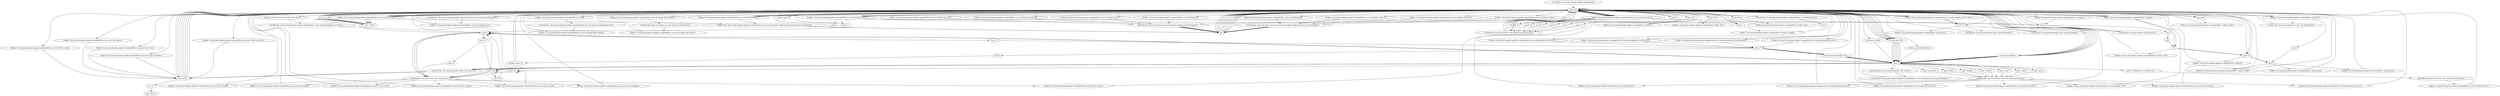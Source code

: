 digraph "" {
    "r0 := @this: br.org.obm.logotipo.applets.LogotipoEditor"
    "load.r r0"
    "r0 := @this: br.org.obm.logotipo.applets.LogotipoEditor"->"load.r r0";
    "load.r r0"->"load.r r0";
    "load.r r0"->"load.r r0";
    "fieldget <br.org.obm.logotipo.applets.LogotipoEditor: int hlogo>"
    "load.r r0"->"fieldget <br.org.obm.logotipo.applets.LogotipoEditor: int hlogo>";
    "fieldget <br.org.obm.logotipo.applets.LogotipoEditor: int hlogo>"->"load.r r0";
    "fieldget <br.org.obm.logotipo.applets.LogotipoEditor: int vlogo>"
    "load.r r0"->"fieldget <br.org.obm.logotipo.applets.LogotipoEditor: int vlogo>";
    "virtualinvoke <br.org.obm.logotipo.applets.LogotipoEditor: java.awt.Image createImage(int,int)>"
    "fieldget <br.org.obm.logotipo.applets.LogotipoEditor: int vlogo>"->"virtualinvoke <br.org.obm.logotipo.applets.LogotipoEditor: java.awt.Image createImage(int,int)>";
    "fieldput <br.org.obm.logotipo.applets.LogotipoEditor: java.awt.Image offscreenImg>"
    "virtualinvoke <br.org.obm.logotipo.applets.LogotipoEditor: java.awt.Image createImage(int,int)>"->"fieldput <br.org.obm.logotipo.applets.LogotipoEditor: java.awt.Image offscreenImg>";
    "fieldput <br.org.obm.logotipo.applets.LogotipoEditor: java.awt.Image offscreenImg>"->"load.r r0";
    "load.r r0"->"load.r r0";
    "fieldget <br.org.obm.logotipo.applets.LogotipoEditor: java.awt.Image offscreenImg>"
    "load.r r0"->"fieldget <br.org.obm.logotipo.applets.LogotipoEditor: java.awt.Image offscreenImg>";
    "virtualinvoke <java.awt.Image: java.awt.Graphics getGraphics()>"
    "fieldget <br.org.obm.logotipo.applets.LogotipoEditor: java.awt.Image offscreenImg>"->"virtualinvoke <java.awt.Image: java.awt.Graphics getGraphics()>";
    "fieldput <br.org.obm.logotipo.applets.LogotipoEditor: java.awt.Graphics offscreenG>"
    "virtualinvoke <java.awt.Image: java.awt.Graphics getGraphics()>"->"fieldput <br.org.obm.logotipo.applets.LogotipoEditor: java.awt.Graphics offscreenG>";
    "fieldput <br.org.obm.logotipo.applets.LogotipoEditor: java.awt.Graphics offscreenG>"->"load.r r0";
    "load.r r0"->"load.r r0";
    "virtualinvoke <br.org.obm.logotipo.applets.LogotipoEditor: java.awt.Graphics getGraphics()>"
    "load.r r0"->"virtualinvoke <br.org.obm.logotipo.applets.LogotipoEditor: java.awt.Graphics getGraphics()>";
    "fieldput <br.org.obm.logotipo.applets.LogotipoEditor: java.awt.Graphics myG>"
    "virtualinvoke <br.org.obm.logotipo.applets.LogotipoEditor: java.awt.Graphics getGraphics()>"->"fieldput <br.org.obm.logotipo.applets.LogotipoEditor: java.awt.Graphics myG>";
    "fieldput <br.org.obm.logotipo.applets.LogotipoEditor: java.awt.Graphics myG>"->"load.r r0";
    "staticget <java.awt.Color: java.awt.Color white>"
    "load.r r0"->"staticget <java.awt.Color: java.awt.Color white>";
    "virtualinvoke <br.org.obm.logotipo.applets.LogotipoEditor: void setBackground(java.awt.Color)>"
    "staticget <java.awt.Color: java.awt.Color white>"->"virtualinvoke <br.org.obm.logotipo.applets.LogotipoEditor: void setBackground(java.awt.Color)>";
    "push 0"
    "virtualinvoke <br.org.obm.logotipo.applets.LogotipoEditor: void setBackground(java.awt.Color)>"->"push 0";
    "store.i i7"
    "push 0"->"store.i i7";
    "load.i i7"
    "store.i i7"->"load.i i7";
    "push 8"
    "load.i i7"->"push 8";
    "ifcmpge.i load.r r0"
    "push 8"->"ifcmpge.i load.r r0";
    "ifcmpge.i load.r r0"->"load.r r0";
    "fieldget <br.org.obm.logotipo.applets.LogotipoEditor: br.org.obm.logotipo.Circle[] c>"
    "load.r r0"->"fieldget <br.org.obm.logotipo.applets.LogotipoEditor: br.org.obm.logotipo.Circle[] c>";
    "fieldget <br.org.obm.logotipo.applets.LogotipoEditor: br.org.obm.logotipo.Circle[] c>"->"load.i i7";
    "new br.org.obm.logotipo.Circle"
    "load.i i7"->"new br.org.obm.logotipo.Circle";
    "dup1.r"
    "new br.org.obm.logotipo.Circle"->"dup1.r";
    "specialinvoke <br.org.obm.logotipo.Circle: void <init>()>"
    "dup1.r"->"specialinvoke <br.org.obm.logotipo.Circle: void <init>()>";
    "arraywrite.r"
    "specialinvoke <br.org.obm.logotipo.Circle: void <init>()>"->"arraywrite.r";
    "arraywrite.r"->"load.r r0";
    "fieldget <br.org.obm.logotipo.applets.LogotipoEditor: br.org.obm.logotipo.Circle[] cinv>"
    "load.r r0"->"fieldget <br.org.obm.logotipo.applets.LogotipoEditor: br.org.obm.logotipo.Circle[] cinv>";
    "fieldget <br.org.obm.logotipo.applets.LogotipoEditor: br.org.obm.logotipo.Circle[] cinv>"->"load.i i7";
    "load.i i7"->"new br.org.obm.logotipo.Circle";
    "new br.org.obm.logotipo.Circle"->"dup1.r";
    "dup1.r"->"specialinvoke <br.org.obm.logotipo.Circle: void <init>()>";
    "specialinvoke <br.org.obm.logotipo.Circle: void <init>()>"->"arraywrite.r";
    "arraywrite.r"->"load.r r0";
    "fieldget <br.org.obm.logotipo.applets.LogotipoEditor: br.org.obm.logotipo.Circle[] chome>"
    "load.r r0"->"fieldget <br.org.obm.logotipo.applets.LogotipoEditor: br.org.obm.logotipo.Circle[] chome>";
    "fieldget <br.org.obm.logotipo.applets.LogotipoEditor: br.org.obm.logotipo.Circle[] chome>"->"load.i i7";
    "load.i i7"->"new br.org.obm.logotipo.Circle";
    "new br.org.obm.logotipo.Circle"->"dup1.r";
    "dup1.r"->"specialinvoke <br.org.obm.logotipo.Circle: void <init>()>";
    "specialinvoke <br.org.obm.logotipo.Circle: void <init>()>"->"arraywrite.r";
    "arraywrite.r"->"load.r r0";
    "fieldget <br.org.obm.logotipo.applets.LogotipoEditor: br.org.obm.logotipo.Circle[] chomeinv>"
    "load.r r0"->"fieldget <br.org.obm.logotipo.applets.LogotipoEditor: br.org.obm.logotipo.Circle[] chomeinv>";
    "fieldget <br.org.obm.logotipo.applets.LogotipoEditor: br.org.obm.logotipo.Circle[] chomeinv>"->"load.i i7";
    "load.i i7"->"new br.org.obm.logotipo.Circle";
    "new br.org.obm.logotipo.Circle"->"dup1.r";
    "dup1.r"->"specialinvoke <br.org.obm.logotipo.Circle: void <init>()>";
    "specialinvoke <br.org.obm.logotipo.Circle: void <init>()>"->"arraywrite.r";
    "inc.i i7 1"
    "arraywrite.r"->"inc.i i7 1";
    "goto load.i i7"
    "inc.i i7 1"->"goto load.i i7";
    "ifcmpge.i load.r r0"->"load.r r0";
    "new java.awt.Color"
    "load.r r0"->"new java.awt.Color";
    "new java.awt.Color"->"dup1.r";
    "push 255"
    "dup1.r"->"push 255";
    "push 255"->"push 255";
    "push 255"->"push 255";
    "specialinvoke <java.awt.Color: void <init>(int,int,int)>"
    "push 255"->"specialinvoke <java.awt.Color: void <init>(int,int,int)>";
    "fieldput <br.org.obm.logotipo.applets.LogotipoEditor: java.awt.Color cfundo>"
    "specialinvoke <java.awt.Color: void <init>(int,int,int)>"->"fieldput <br.org.obm.logotipo.applets.LogotipoEditor: java.awt.Color cfundo>";
    "fieldput <br.org.obm.logotipo.applets.LogotipoEditor: java.awt.Color cfundo>"->"load.r r0";
    "load.r r0"->"new java.awt.Color";
    "new java.awt.Color"->"dup1.r";
    "dup1.r"->"push 0";
    "push 0"->"push 0";
    "push 0"->"push 0";
    "push 0"->"specialinvoke <java.awt.Color: void <init>(int,int,int)>";
    "fieldput <br.org.obm.logotipo.applets.LogotipoEditor: java.awt.Color cpreto>"
    "specialinvoke <java.awt.Color: void <init>(int,int,int)>"->"fieldput <br.org.obm.logotipo.applets.LogotipoEditor: java.awt.Color cpreto>";
    "fieldput <br.org.obm.logotipo.applets.LogotipoEditor: java.awt.Color cpreto>"->"load.r r0";
    "load.r r0"->"new java.awt.Color";
    "new java.awt.Color"->"dup1.r";
    "dup1.r"->"push 0";
    "push 153"
    "push 0"->"push 153";
    "push 153"->"push 255";
    "push 255"->"specialinvoke <java.awt.Color: void <init>(int,int,int)>";
    "fieldput <br.org.obm.logotipo.applets.LogotipoEditor: java.awt.Color cazul>"
    "specialinvoke <java.awt.Color: void <init>(int,int,int)>"->"fieldput <br.org.obm.logotipo.applets.LogotipoEditor: java.awt.Color cazul>";
    "fieldput <br.org.obm.logotipo.applets.LogotipoEditor: java.awt.Color cazul>"->"load.r r0";
    "load.r r0"->"new java.awt.Color";
    "new java.awt.Color"->"dup1.r";
    "dup1.r"->"push 255";
    "push 204"
    "push 255"->"push 204";
    "push 204"->"push 0";
    "push 0"->"specialinvoke <java.awt.Color: void <init>(int,int,int)>";
    "fieldput <br.org.obm.logotipo.applets.LogotipoEditor: java.awt.Color camarelo>"
    "specialinvoke <java.awt.Color: void <init>(int,int,int)>"->"fieldput <br.org.obm.logotipo.applets.LogotipoEditor: java.awt.Color camarelo>";
    "fieldput <br.org.obm.logotipo.applets.LogotipoEditor: java.awt.Color camarelo>"->"load.r r0";
    "load.r r0"->"new java.awt.Color";
    "new java.awt.Color"->"dup1.r";
    "dup1.r"->"push 0";
    "push 0"->"push 153";
    "push 51"
    "push 153"->"push 51";
    "push 51"->"specialinvoke <java.awt.Color: void <init>(int,int,int)>";
    "fieldput <br.org.obm.logotipo.applets.LogotipoEditor: java.awt.Color cverde>"
    "specialinvoke <java.awt.Color: void <init>(int,int,int)>"->"fieldput <br.org.obm.logotipo.applets.LogotipoEditor: java.awt.Color cverde>";
    "fieldput <br.org.obm.logotipo.applets.LogotipoEditor: java.awt.Color cverde>"->"load.r r0";
    "load.r r0"->"new java.awt.Color";
    "new java.awt.Color"->"dup1.r";
    "dup1.r"->"push 255";
    "push 255"->"push 0";
    "push 0"->"push 0";
    "push 0"->"specialinvoke <java.awt.Color: void <init>(int,int,int)>";
    "fieldput <br.org.obm.logotipo.applets.LogotipoEditor: java.awt.Color cvermelho>"
    "specialinvoke <java.awt.Color: void <init>(int,int,int)>"->"fieldput <br.org.obm.logotipo.applets.LogotipoEditor: java.awt.Color cvermelho>";
    "fieldput <br.org.obm.logotipo.applets.LogotipoEditor: java.awt.Color cvermelho>"->"load.r r0";
    "load.r r0"->"new java.awt.Color";
    "new java.awt.Color"->"dup1.r";
    "push 201"
    "dup1.r"->"push 201";
    "push 201"->"push 201";
    "push 201"->"push 201";
    "push 201"->"specialinvoke <java.awt.Color: void <init>(int,int,int)>";
    "fieldput <br.org.obm.logotipo.applets.LogotipoEditor: java.awt.Color ccinza>"
    "specialinvoke <java.awt.Color: void <init>(int,int,int)>"->"fieldput <br.org.obm.logotipo.applets.LogotipoEditor: java.awt.Color ccinza>";
    "fieldput <br.org.obm.logotipo.applets.LogotipoEditor: java.awt.Color ccinza>"->"load.r r0";
    "fieldget <br.org.obm.logotipo.applets.LogotipoEditor: java.awt.Color[] colors>"
    "load.r r0"->"fieldget <br.org.obm.logotipo.applets.LogotipoEditor: java.awt.Color[] colors>";
    "fieldget <br.org.obm.logotipo.applets.LogotipoEditor: java.awt.Color[] colors>"->"push 0";
    "push 0"->"load.r r0";
    "fieldget <br.org.obm.logotipo.applets.LogotipoEditor: java.awt.Color cpreto>"
    "load.r r0"->"fieldget <br.org.obm.logotipo.applets.LogotipoEditor: java.awt.Color cpreto>";
    "fieldget <br.org.obm.logotipo.applets.LogotipoEditor: java.awt.Color cpreto>"->"arraywrite.r";
    "arraywrite.r"->"load.r r0";
    "load.r r0"->"fieldget <br.org.obm.logotipo.applets.LogotipoEditor: java.awt.Color[] colors>";
    "push 1"
    "fieldget <br.org.obm.logotipo.applets.LogotipoEditor: java.awt.Color[] colors>"->"push 1";
    "push 1"->"load.r r0";
    "fieldget <br.org.obm.logotipo.applets.LogotipoEditor: java.awt.Color cazul>"
    "load.r r0"->"fieldget <br.org.obm.logotipo.applets.LogotipoEditor: java.awt.Color cazul>";
    "fieldget <br.org.obm.logotipo.applets.LogotipoEditor: java.awt.Color cazul>"->"arraywrite.r";
    "arraywrite.r"->"load.r r0";
    "load.r r0"->"fieldget <br.org.obm.logotipo.applets.LogotipoEditor: java.awt.Color[] colors>";
    "push 2"
    "fieldget <br.org.obm.logotipo.applets.LogotipoEditor: java.awt.Color[] colors>"->"push 2";
    "push 2"->"load.r r0";
    "fieldget <br.org.obm.logotipo.applets.LogotipoEditor: java.awt.Color camarelo>"
    "load.r r0"->"fieldget <br.org.obm.logotipo.applets.LogotipoEditor: java.awt.Color camarelo>";
    "fieldget <br.org.obm.logotipo.applets.LogotipoEditor: java.awt.Color camarelo>"->"arraywrite.r";
    "arraywrite.r"->"load.r r0";
    "load.r r0"->"fieldget <br.org.obm.logotipo.applets.LogotipoEditor: java.awt.Color[] colors>";
    "push 3"
    "fieldget <br.org.obm.logotipo.applets.LogotipoEditor: java.awt.Color[] colors>"->"push 3";
    "push 3"->"load.r r0";
    "fieldget <br.org.obm.logotipo.applets.LogotipoEditor: java.awt.Color cverde>"
    "load.r r0"->"fieldget <br.org.obm.logotipo.applets.LogotipoEditor: java.awt.Color cverde>";
    "fieldget <br.org.obm.logotipo.applets.LogotipoEditor: java.awt.Color cverde>"->"arraywrite.r";
    "arraywrite.r"->"load.r r0";
    "load.r r0"->"fieldget <br.org.obm.logotipo.applets.LogotipoEditor: java.awt.Color[] colors>";
    "push 4"
    "fieldget <br.org.obm.logotipo.applets.LogotipoEditor: java.awt.Color[] colors>"->"push 4";
    "push 4"->"load.r r0";
    "fieldget <br.org.obm.logotipo.applets.LogotipoEditor: java.awt.Color cvermelho>"
    "load.r r0"->"fieldget <br.org.obm.logotipo.applets.LogotipoEditor: java.awt.Color cvermelho>";
    "fieldget <br.org.obm.logotipo.applets.LogotipoEditor: java.awt.Color cvermelho>"->"arraywrite.r";
    "arraywrite.r"->"load.r r0";
    "new java.awt.BorderLayout"
    "load.r r0"->"new java.awt.BorderLayout";
    "new java.awt.BorderLayout"->"dup1.r";
    "specialinvoke <java.awt.BorderLayout: void <init>()>"
    "dup1.r"->"specialinvoke <java.awt.BorderLayout: void <init>()>";
    "virtualinvoke <br.org.obm.logotipo.applets.LogotipoEditor: void setLayout(java.awt.LayoutManager)>"
    "specialinvoke <java.awt.BorderLayout: void <init>()>"->"virtualinvoke <br.org.obm.logotipo.applets.LogotipoEditor: void setLayout(java.awt.LayoutManager)>";
    "virtualinvoke <br.org.obm.logotipo.applets.LogotipoEditor: void setLayout(java.awt.LayoutManager)>"->"load.r r0";
    "push \"North\""
    "load.r r0"->"push \"North\"";
    "push \"North\""->"load.r r0";
    "fieldget <br.org.obm.logotipo.applets.LogotipoEditor: java.awt.Panel topp>"
    "load.r r0"->"fieldget <br.org.obm.logotipo.applets.LogotipoEditor: java.awt.Panel topp>";
    "virtualinvoke <br.org.obm.logotipo.applets.LogotipoEditor: java.awt.Component add(java.lang.String,java.awt.Component)>"
    "fieldget <br.org.obm.logotipo.applets.LogotipoEditor: java.awt.Panel topp>"->"virtualinvoke <br.org.obm.logotipo.applets.LogotipoEditor: java.awt.Component add(java.lang.String,java.awt.Component)>";
    "pop"
    "virtualinvoke <br.org.obm.logotipo.applets.LogotipoEditor: java.awt.Component add(java.lang.String,java.awt.Component)>"->"pop";
    "pop"->"load.r r0";
    "new java.awt.Button"
    "load.r r0"->"new java.awt.Button";
    "new java.awt.Button"->"dup1.r";
    "push \"parar\""
    "dup1.r"->"push \"parar\"";
    "specialinvoke <java.awt.Button: void <init>(java.lang.String)>"
    "push \"parar\""->"specialinvoke <java.awt.Button: void <init>(java.lang.String)>";
    "fieldput <br.org.obm.logotipo.applets.LogotipoEditor: java.awt.Button b>"
    "specialinvoke <java.awt.Button: void <init>(java.lang.String)>"->"fieldput <br.org.obm.logotipo.applets.LogotipoEditor: java.awt.Button b>";
    "fieldput <br.org.obm.logotipo.applets.LogotipoEditor: java.awt.Button b>"->"load.r r0";
    "load.r r0"->"new java.awt.Button";
    "new java.awt.Button"->"dup1.r";
    "push \"maior\""
    "dup1.r"->"push \"maior\"";
    "push \"maior\""->"specialinvoke <java.awt.Button: void <init>(java.lang.String)>";
    "fieldput <br.org.obm.logotipo.applets.LogotipoEditor: java.awt.Button lzoom_in>"
    "specialinvoke <java.awt.Button: void <init>(java.lang.String)>"->"fieldput <br.org.obm.logotipo.applets.LogotipoEditor: java.awt.Button lzoom_in>";
    "fieldput <br.org.obm.logotipo.applets.LogotipoEditor: java.awt.Button lzoom_in>"->"load.r r0";
    "load.r r0"->"new java.awt.Button";
    "new java.awt.Button"->"dup1.r";
    "push \"menor\""
    "dup1.r"->"push \"menor\"";
    "push \"menor\""->"specialinvoke <java.awt.Button: void <init>(java.lang.String)>";
    "fieldput <br.org.obm.logotipo.applets.LogotipoEditor: java.awt.Button lzoom_out>"
    "specialinvoke <java.awt.Button: void <init>(java.lang.String)>"->"fieldput <br.org.obm.logotipo.applets.LogotipoEditor: java.awt.Button lzoom_out>";
    "fieldput <br.org.obm.logotipo.applets.LogotipoEditor: java.awt.Button lzoom_out>"->"load.r r0";
    "fieldget <br.org.obm.logotipo.applets.LogotipoEditor: java.awt.Panel lcontrolp>"
    "load.r r0"->"fieldget <br.org.obm.logotipo.applets.LogotipoEditor: java.awt.Panel lcontrolp>";
    "fieldget <br.org.obm.logotipo.applets.LogotipoEditor: java.awt.Panel lcontrolp>"->"load.r r0";
    "fieldget <br.org.obm.logotipo.applets.LogotipoEditor: java.awt.Button b>"
    "load.r r0"->"fieldget <br.org.obm.logotipo.applets.LogotipoEditor: java.awt.Button b>";
    "virtualinvoke <java.awt.Panel: java.awt.Component add(java.awt.Component)>"
    "fieldget <br.org.obm.logotipo.applets.LogotipoEditor: java.awt.Button b>"->"virtualinvoke <java.awt.Panel: java.awt.Component add(java.awt.Component)>";
    "virtualinvoke <java.awt.Panel: java.awt.Component add(java.awt.Component)>"->"pop";
    "pop"->"load.r r0";
    "load.r r0"->"fieldget <br.org.obm.logotipo.applets.LogotipoEditor: java.awt.Panel lcontrolp>";
    "fieldget <br.org.obm.logotipo.applets.LogotipoEditor: java.awt.Panel lcontrolp>"->"load.r r0";
    "fieldget <br.org.obm.logotipo.applets.LogotipoEditor: java.awt.Button lzoom_in>"
    "load.r r0"->"fieldget <br.org.obm.logotipo.applets.LogotipoEditor: java.awt.Button lzoom_in>";
    "fieldget <br.org.obm.logotipo.applets.LogotipoEditor: java.awt.Button lzoom_in>"->"virtualinvoke <java.awt.Panel: java.awt.Component add(java.awt.Component)>";
    "virtualinvoke <java.awt.Panel: java.awt.Component add(java.awt.Component)>"->"pop";
    "pop"->"load.r r0";
    "load.r r0"->"fieldget <br.org.obm.logotipo.applets.LogotipoEditor: java.awt.Panel lcontrolp>";
    "fieldget <br.org.obm.logotipo.applets.LogotipoEditor: java.awt.Panel lcontrolp>"->"load.r r0";
    "fieldget <br.org.obm.logotipo.applets.LogotipoEditor: java.awt.Button lzoom_out>"
    "load.r r0"->"fieldget <br.org.obm.logotipo.applets.LogotipoEditor: java.awt.Button lzoom_out>";
    "fieldget <br.org.obm.logotipo.applets.LogotipoEditor: java.awt.Button lzoom_out>"->"virtualinvoke <java.awt.Panel: java.awt.Component add(java.awt.Component)>";
    "virtualinvoke <java.awt.Panel: java.awt.Component add(java.awt.Component)>"->"pop";
    "pop"->"load.r r0";
    "push \"South\""
    "load.r r0"->"push \"South\"";
    "push \"South\""->"load.r r0";
    "load.r r0"->"fieldget <br.org.obm.logotipo.applets.LogotipoEditor: java.awt.Panel lcontrolp>";
    "fieldget <br.org.obm.logotipo.applets.LogotipoEditor: java.awt.Panel lcontrolp>"->"virtualinvoke <br.org.obm.logotipo.applets.LogotipoEditor: java.awt.Component add(java.lang.String,java.awt.Component)>";
    "virtualinvoke <br.org.obm.logotipo.applets.LogotipoEditor: java.awt.Component add(java.lang.String,java.awt.Component)>"->"pop";
    "pop"->"load.r r0";
    "load.r r0"->"new java.awt.Button";
    "new java.awt.Button"->"dup1.r";
    "push \"esquerda\""
    "dup1.r"->"push \"esquerda\"";
    "push \"esquerda\""->"specialinvoke <java.awt.Button: void <init>(java.lang.String)>";
    "fieldput <br.org.obm.logotipo.applets.LogotipoEditor: java.awt.Button menos>"
    "specialinvoke <java.awt.Button: void <init>(java.lang.String)>"->"fieldput <br.org.obm.logotipo.applets.LogotipoEditor: java.awt.Button menos>";
    "fieldput <br.org.obm.logotipo.applets.LogotipoEditor: java.awt.Button menos>"->"load.r r0";
    "load.r r0"->"fieldget <br.org.obm.logotipo.applets.LogotipoEditor: java.awt.Panel topp>";
    "fieldget <br.org.obm.logotipo.applets.LogotipoEditor: java.awt.Panel topp>"->"push \"North\"";
    "push \"North\""->"load.r r0";
    "fieldget <br.org.obm.logotipo.applets.LogotipoEditor: java.awt.Button menos>"
    "load.r r0"->"fieldget <br.org.obm.logotipo.applets.LogotipoEditor: java.awt.Button menos>";
    "virtualinvoke <java.awt.Panel: java.awt.Component add(java.lang.String,java.awt.Component)>"
    "fieldget <br.org.obm.logotipo.applets.LogotipoEditor: java.awt.Button menos>"->"virtualinvoke <java.awt.Panel: java.awt.Component add(java.lang.String,java.awt.Component)>";
    "virtualinvoke <java.awt.Panel: java.awt.Component add(java.lang.String,java.awt.Component)>"->"pop";
    "pop"->"load.r r0";
    "load.r r0"->"new java.awt.Button";
    "new java.awt.Button"->"dup1.r";
    "push \"direita\""
    "dup1.r"->"push \"direita\"";
    "push \"direita\""->"specialinvoke <java.awt.Button: void <init>(java.lang.String)>";
    "fieldput <br.org.obm.logotipo.applets.LogotipoEditor: java.awt.Button mais>"
    "specialinvoke <java.awt.Button: void <init>(java.lang.String)>"->"fieldput <br.org.obm.logotipo.applets.LogotipoEditor: java.awt.Button mais>";
    "fieldput <br.org.obm.logotipo.applets.LogotipoEditor: java.awt.Button mais>"->"load.r r0";
    "load.r r0"->"fieldget <br.org.obm.logotipo.applets.LogotipoEditor: java.awt.Panel topp>";
    "fieldget <br.org.obm.logotipo.applets.LogotipoEditor: java.awt.Panel topp>"->"push \"North\"";
    "push \"North\""->"load.r r0";
    "fieldget <br.org.obm.logotipo.applets.LogotipoEditor: java.awt.Button mais>"
    "load.r r0"->"fieldget <br.org.obm.logotipo.applets.LogotipoEditor: java.awt.Button mais>";
    "fieldget <br.org.obm.logotipo.applets.LogotipoEditor: java.awt.Button mais>"->"virtualinvoke <java.awt.Panel: java.awt.Component add(java.lang.String,java.awt.Component)>";
    "virtualinvoke <java.awt.Panel: java.awt.Component add(java.lang.String,java.awt.Component)>"->"pop";
    "pop"->"load.r r0";
    "load.r r0"->"new java.awt.Button";
    "new java.awt.Button"->"dup1.r";
    "push \"ampliar\""
    "dup1.r"->"push \"ampliar\"";
    "push \"ampliar\""->"specialinvoke <java.awt.Button: void <init>(java.lang.String)>";
    "fieldput <br.org.obm.logotipo.applets.LogotipoEditor: java.awt.Button zoom_in>"
    "specialinvoke <java.awt.Button: void <init>(java.lang.String)>"->"fieldput <br.org.obm.logotipo.applets.LogotipoEditor: java.awt.Button zoom_in>";
    "fieldput <br.org.obm.logotipo.applets.LogotipoEditor: java.awt.Button zoom_in>"->"load.r r0";
    "load.r r0"->"new java.awt.Button";
    "new java.awt.Button"->"dup1.r";
    "push \"reduzir\""
    "dup1.r"->"push \"reduzir\"";
    "push \"reduzir\""->"specialinvoke <java.awt.Button: void <init>(java.lang.String)>";
    "fieldput <br.org.obm.logotipo.applets.LogotipoEditor: java.awt.Button zoom_out>"
    "specialinvoke <java.awt.Button: void <init>(java.lang.String)>"->"fieldput <br.org.obm.logotipo.applets.LogotipoEditor: java.awt.Button zoom_out>";
    "fieldput <br.org.obm.logotipo.applets.LogotipoEditor: java.awt.Button zoom_out>"->"load.r r0";
    "load.r r0"->"fieldget <br.org.obm.logotipo.applets.LogotipoEditor: java.awt.Panel topp>";
    "fieldget <br.org.obm.logotipo.applets.LogotipoEditor: java.awt.Panel topp>"->"push \"North\"";
    "push \"North\""->"load.r r0";
    "fieldget <br.org.obm.logotipo.applets.LogotipoEditor: java.awt.Button zoom_in>"
    "load.r r0"->"fieldget <br.org.obm.logotipo.applets.LogotipoEditor: java.awt.Button zoom_in>";
    "fieldget <br.org.obm.logotipo.applets.LogotipoEditor: java.awt.Button zoom_in>"->"virtualinvoke <java.awt.Panel: java.awt.Component add(java.lang.String,java.awt.Component)>";
    "virtualinvoke <java.awt.Panel: java.awt.Component add(java.lang.String,java.awt.Component)>"->"pop";
    "pop"->"load.r r0";
    "load.r r0"->"fieldget <br.org.obm.logotipo.applets.LogotipoEditor: java.awt.Panel topp>";
    "fieldget <br.org.obm.logotipo.applets.LogotipoEditor: java.awt.Panel topp>"->"push \"North\"";
    "push \"North\""->"load.r r0";
    "fieldget <br.org.obm.logotipo.applets.LogotipoEditor: java.awt.Button zoom_out>"
    "load.r r0"->"fieldget <br.org.obm.logotipo.applets.LogotipoEditor: java.awt.Button zoom_out>";
    "fieldget <br.org.obm.logotipo.applets.LogotipoEditor: java.awt.Button zoom_out>"->"virtualinvoke <java.awt.Panel: java.awt.Component add(java.lang.String,java.awt.Component)>";
    "virtualinvoke <java.awt.Panel: java.awt.Component add(java.lang.String,java.awt.Component)>"->"pop";
    "pop"->"load.r r0";
    "fieldget <br.org.obm.logotipo.applets.LogotipoEditor: java.awt.Choice quantos>"
    "load.r r0"->"fieldget <br.org.obm.logotipo.applets.LogotipoEditor: java.awt.Choice quantos>";
    "push \"3\""
    "fieldget <br.org.obm.logotipo.applets.LogotipoEditor: java.awt.Choice quantos>"->"push \"3\"";
    "virtualinvoke <java.awt.Choice: void addItem(java.lang.String)>"
    "push \"3\""->"virtualinvoke <java.awt.Choice: void addItem(java.lang.String)>";
    "virtualinvoke <java.awt.Choice: void addItem(java.lang.String)>"->"load.r r0";
    "load.r r0"->"fieldget <br.org.obm.logotipo.applets.LogotipoEditor: java.awt.Choice quantos>";
    "push \"4\""
    "fieldget <br.org.obm.logotipo.applets.LogotipoEditor: java.awt.Choice quantos>"->"push \"4\"";
    "push \"4\""->"virtualinvoke <java.awt.Choice: void addItem(java.lang.String)>";
    "virtualinvoke <java.awt.Choice: void addItem(java.lang.String)>"->"load.r r0";
    "load.r r0"->"fieldget <br.org.obm.logotipo.applets.LogotipoEditor: java.awt.Choice quantos>";
    "push \"5\""
    "fieldget <br.org.obm.logotipo.applets.LogotipoEditor: java.awt.Choice quantos>"->"push \"5\"";
    "push \"5\""->"virtualinvoke <java.awt.Choice: void addItem(java.lang.String)>";
    "virtualinvoke <java.awt.Choice: void addItem(java.lang.String)>"->"load.r r0";
    "load.r r0"->"fieldget <br.org.obm.logotipo.applets.LogotipoEditor: java.awt.Choice quantos>";
    "push \"6\""
    "fieldget <br.org.obm.logotipo.applets.LogotipoEditor: java.awt.Choice quantos>"->"push \"6\"";
    "push \"6\""->"virtualinvoke <java.awt.Choice: void addItem(java.lang.String)>";
    "virtualinvoke <java.awt.Choice: void addItem(java.lang.String)>"->"load.r r0";
    "load.r r0"->"fieldget <br.org.obm.logotipo.applets.LogotipoEditor: java.awt.Choice quantos>";
    "push \"7\""
    "fieldget <br.org.obm.logotipo.applets.LogotipoEditor: java.awt.Choice quantos>"->"push \"7\"";
    "push \"7\""->"virtualinvoke <java.awt.Choice: void addItem(java.lang.String)>";
    "virtualinvoke <java.awt.Choice: void addItem(java.lang.String)>"->"load.r r0";
    "load.r r0"->"fieldget <br.org.obm.logotipo.applets.LogotipoEditor: java.awt.Choice quantos>";
    "push \"8\""
    "fieldget <br.org.obm.logotipo.applets.LogotipoEditor: java.awt.Choice quantos>"->"push \"8\"";
    "push \"8\""->"virtualinvoke <java.awt.Choice: void addItem(java.lang.String)>";
    "virtualinvoke <java.awt.Choice: void addItem(java.lang.String)>"->"load.r r0";
    "load.r r0"->"fieldget <br.org.obm.logotipo.applets.LogotipoEditor: java.awt.Choice quantos>";
    "fieldget <br.org.obm.logotipo.applets.LogotipoEditor: java.awt.Choice quantos>"->"push 2";
    "virtualinvoke <java.awt.Choice: void select(int)>"
    "push 2"->"virtualinvoke <java.awt.Choice: void select(int)>";
    "virtualinvoke <java.awt.Choice: void select(int)>"->"load.r r0";
    "new java.awt.Label"
    "load.r r0"->"new java.awt.Label";
    "new java.awt.Label"->"dup1.r";
    "push \"N\u00famero de c\u00edrculos: \""
    "dup1.r"->"push \"N\u00famero de c\u00edrculos: \"";
    "specialinvoke <java.awt.Label: void <init>(java.lang.String)>"
    "push \"N\u00famero de c\u00edrculos: \""->"specialinvoke <java.awt.Label: void <init>(java.lang.String)>";
    "fieldput <br.org.obm.logotipo.applets.LogotipoEditor: java.awt.Label numcirc>"
    "specialinvoke <java.awt.Label: void <init>(java.lang.String)>"->"fieldput <br.org.obm.logotipo.applets.LogotipoEditor: java.awt.Label numcirc>";
    "fieldput <br.org.obm.logotipo.applets.LogotipoEditor: java.awt.Label numcirc>"->"load.r r0";
    "load.r r0"->"fieldget <br.org.obm.logotipo.applets.LogotipoEditor: java.awt.Panel topp>";
    "fieldget <br.org.obm.logotipo.applets.LogotipoEditor: java.awt.Panel topp>"->"load.r r0";
    "fieldget <br.org.obm.logotipo.applets.LogotipoEditor: java.awt.Label numcirc>"
    "load.r r0"->"fieldget <br.org.obm.logotipo.applets.LogotipoEditor: java.awt.Label numcirc>";
    "fieldget <br.org.obm.logotipo.applets.LogotipoEditor: java.awt.Label numcirc>"->"virtualinvoke <java.awt.Panel: java.awt.Component add(java.awt.Component)>";
    "virtualinvoke <java.awt.Panel: java.awt.Component add(java.awt.Component)>"->"pop";
    "pop"->"load.r r0";
    "load.r r0"->"fieldget <br.org.obm.logotipo.applets.LogotipoEditor: java.awt.Panel topp>";
    "fieldget <br.org.obm.logotipo.applets.LogotipoEditor: java.awt.Panel topp>"->"load.r r0";
    "load.r r0"->"fieldget <br.org.obm.logotipo.applets.LogotipoEditor: java.awt.Choice quantos>";
    "fieldget <br.org.obm.logotipo.applets.LogotipoEditor: java.awt.Choice quantos>"->"virtualinvoke <java.awt.Panel: java.awt.Component add(java.awt.Component)>";
    "virtualinvoke <java.awt.Panel: java.awt.Component add(java.awt.Component)>"->"pop";
    "pop"->"load.r r0";
    "push 2.0"
    "load.r r0"->"push 2.0";
    "fieldput <br.org.obm.logotipo.applets.LogotipoEditor: double R>"
    "push 2.0"->"fieldput <br.org.obm.logotipo.applets.LogotipoEditor: double R>";
    "fieldput <br.org.obm.logotipo.applets.LogotipoEditor: double R>"->"load.r r0";
    "push -8.0"
    "load.r r0"->"push -8.0";
    "fieldput <br.org.obm.logotipo.applets.LogotipoEditor: double a>"
    "push -8.0"->"fieldput <br.org.obm.logotipo.applets.LogotipoEditor: double a>";
    "fieldput <br.org.obm.logotipo.applets.LogotipoEditor: double a>"->"load.r r0";
    "push 0.0"
    "load.r r0"->"push 0.0";
    "fieldput <br.org.obm.logotipo.applets.LogotipoEditor: double teta>"
    "push 0.0"->"fieldput <br.org.obm.logotipo.applets.LogotipoEditor: double teta>";
    "fieldput <br.org.obm.logotipo.applets.LogotipoEditor: double teta>"->"load.r r0";
    "push 0.05"
    "load.r r0"->"push 0.05";
    "fieldput <br.org.obm.logotipo.applets.LogotipoEditor: double dteta>"
    "push 0.05"->"fieldput <br.org.obm.logotipo.applets.LogotipoEditor: double dteta>";
    "fieldput <br.org.obm.logotipo.applets.LogotipoEditor: double dteta>"->"load.r r0";
    "fieldget <br.org.obm.logotipo.applets.LogotipoEditor: br.org.obm.logotipo.Circle cbase>"
    "load.r r0"->"fieldget <br.org.obm.logotipo.applets.LogotipoEditor: br.org.obm.logotipo.Circle cbase>";
    "fieldget <br.org.obm.logotipo.applets.LogotipoEditor: br.org.obm.logotipo.Circle cbase>"->"push 0.0";
    "virtualinvoke <br.org.obm.logotipo.Circle: void setX(double)>"
    "push 0.0"->"virtualinvoke <br.org.obm.logotipo.Circle: void setX(double)>";
    "virtualinvoke <br.org.obm.logotipo.Circle: void setX(double)>"->"load.r r0";
    "load.r r0"->"fieldget <br.org.obm.logotipo.applets.LogotipoEditor: br.org.obm.logotipo.Circle cbase>";
    "fieldget <br.org.obm.logotipo.applets.LogotipoEditor: br.org.obm.logotipo.Circle cbase>"->"push 0.0";
    "virtualinvoke <br.org.obm.logotipo.Circle: void setY(double)>"
    "push 0.0"->"virtualinvoke <br.org.obm.logotipo.Circle: void setY(double)>";
    "virtualinvoke <br.org.obm.logotipo.Circle: void setY(double)>"->"load.r r0";
    "load.r r0"->"fieldget <br.org.obm.logotipo.applets.LogotipoEditor: br.org.obm.logotipo.Circle cbase>";
    "fieldget <br.org.obm.logotipo.applets.LogotipoEditor: br.org.obm.logotipo.Circle cbase>"->"load.r r0";
    "fieldget <br.org.obm.logotipo.applets.LogotipoEditor: double R>"
    "load.r r0"->"fieldget <br.org.obm.logotipo.applets.LogotipoEditor: double R>";
    "virtualinvoke <br.org.obm.logotipo.Circle: void setR(double)>"
    "fieldget <br.org.obm.logotipo.applets.LogotipoEditor: double R>"->"virtualinvoke <br.org.obm.logotipo.Circle: void setR(double)>";
    "virtualinvoke <br.org.obm.logotipo.Circle: void setR(double)>"->"load.r r0";
    "push 90.0"
    "load.r r0"->"push 90.0";
    "push 90.0"->"push 2.0";
    "push 2.0"->"load.r r0";
    "load.r r0"->"fieldget <br.org.obm.logotipo.applets.LogotipoEditor: double R>";
    "mul.d"
    "fieldget <br.org.obm.logotipo.applets.LogotipoEditor: double R>"->"mul.d";
    "div.d"
    "mul.d"->"div.d";
    "fieldput <br.org.obm.logotipo.applets.LogotipoEditor: double scale0>"
    "div.d"->"fieldput <br.org.obm.logotipo.applets.LogotipoEditor: double scale0>";
    "fieldput <br.org.obm.logotipo.applets.LogotipoEditor: double scale0>"->"load.r r0";
    "load.r r0"->"push 90.0";
    "fieldput <br.org.obm.logotipo.applets.LogotipoEditor: double xorig0>"
    "push 90.0"->"fieldput <br.org.obm.logotipo.applets.LogotipoEditor: double xorig0>";
    "fieldput <br.org.obm.logotipo.applets.LogotipoEditor: double xorig0>"->"load.r r0";
    "push 40"
    "load.r r0"->"push 40";
    "push 40"->"load.r r0";
    "fieldget <br.org.obm.logotipo.applets.LogotipoEditor: int vdraw>"
    "load.r r0"->"fieldget <br.org.obm.logotipo.applets.LogotipoEditor: int vdraw>";
    "fieldget <br.org.obm.logotipo.applets.LogotipoEditor: int vdraw>"->"push 2";
    "div.i"
    "push 2"->"div.i";
    "add.i"
    "div.i"->"add.i";
    "i2d"
    "add.i"->"i2d";
    "fieldput <br.org.obm.logotipo.applets.LogotipoEditor: double yorig0>"
    "i2d"->"fieldput <br.org.obm.logotipo.applets.LogotipoEditor: double yorig0>";
    "fieldput <br.org.obm.logotipo.applets.LogotipoEditor: double yorig0>"->"load.r r0";
    "push 28.0"
    "load.r r0"->"push 28.0";
    "fieldput <br.org.obm.logotipo.applets.LogotipoEditor: double scale>"
    "push 28.0"->"fieldput <br.org.obm.logotipo.applets.LogotipoEditor: double scale>";
    "fieldput <br.org.obm.logotipo.applets.LogotipoEditor: double scale>"->"load.r r0";
    "load.r r0"->"load.r r0";
    "load.r r0"->"fieldget <br.org.obm.logotipo.applets.LogotipoEditor: int hlogo>";
    "fieldget <br.org.obm.logotipo.applets.LogotipoEditor: int hlogo>"->"i2d";
    "i2d"->"push 2.0";
    "push 2.0"->"div.d";
    "fieldput <br.org.obm.logotipo.applets.LogotipoEditor: double xorig>"
    "div.d"->"fieldput <br.org.obm.logotipo.applets.LogotipoEditor: double xorig>";
    "fieldput <br.org.obm.logotipo.applets.LogotipoEditor: double xorig>"->"load.r r0";
    "load.r r0"->"load.r r0";
    "load.r r0"->"fieldget <br.org.obm.logotipo.applets.LogotipoEditor: int hlogo>";
    "fieldget <br.org.obm.logotipo.applets.LogotipoEditor: int hlogo>"->"i2d";
    "i2d"->"push 2.0";
    "push 2.0"->"div.d";
    "fieldput <br.org.obm.logotipo.applets.LogotipoEditor: double yorig>"
    "div.d"->"fieldput <br.org.obm.logotipo.applets.LogotipoEditor: double yorig>";
    "fieldput <br.org.obm.logotipo.applets.LogotipoEditor: double yorig>"->"load.r r0";
    "load.r r0"->"push 1";
    "fieldput <br.org.obm.logotipo.applets.LogotipoEditor: boolean rodando>"
    "push 1"->"fieldput <br.org.obm.logotipo.applets.LogotipoEditor: boolean rodando>";
    "fieldput <br.org.obm.logotipo.applets.LogotipoEditor: boolean rodando>"->"load.r r0";
    "virtualinvoke <br.org.obm.logotipo.applets.LogotipoEditor: void initgeometry()>"
    "load.r r0"->"virtualinvoke <br.org.obm.logotipo.applets.LogotipoEditor: void initgeometry()>";
    "return"
    "virtualinvoke <br.org.obm.logotipo.applets.LogotipoEditor: void initgeometry()>"->"return";
}
